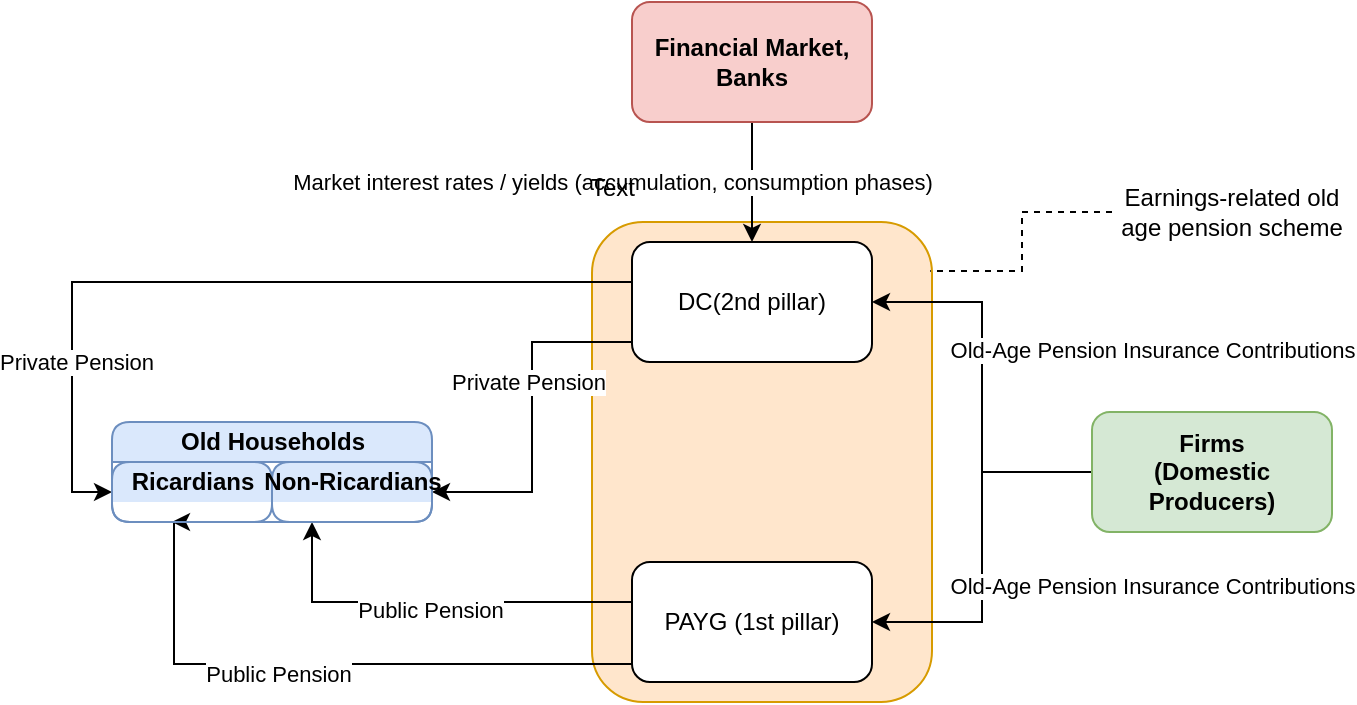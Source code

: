 <mxfile version="21.5.0" type="github">
  <diagram name="Page-1" id="LwMxt5M3QZReajfU4tTn">
    <mxGraphModel dx="1052" dy="485" grid="1" gridSize="10" guides="1" tooltips="1" connect="1" arrows="1" fold="1" page="1" pageScale="1" pageWidth="1100" pageHeight="850" math="0" shadow="0">
      <root>
        <mxCell id="0" />
        <mxCell id="1" parent="0" />
        <mxCell id="EisD5hn6fB4nwtun36Or-26" value="" style="rounded=1;whiteSpace=wrap;html=1;fillColor=#ffe6cc;strokeColor=#d79b00;" vertex="1" parent="1">
          <mxGeometry x="350" y="120" width="170" height="240" as="geometry" />
        </mxCell>
        <mxCell id="EisD5hn6fB4nwtun36Or-17" style="edgeStyle=orthogonalEdgeStyle;rounded=0;orthogonalLoop=1;jettySize=auto;html=1;entryX=0.25;entryY=1;entryDx=0;entryDy=0;" edge="1" parent="1" source="EisD5hn6fB4nwtun36Or-1" target="EisD5hn6fB4nwtun36Or-7">
          <mxGeometry relative="1" as="geometry">
            <Array as="points">
              <mxPoint x="210" y="310" />
            </Array>
          </mxGeometry>
        </mxCell>
        <mxCell id="EisD5hn6fB4nwtun36Or-25" value="Public Pension" style="edgeLabel;html=1;align=center;verticalAlign=middle;resizable=0;points=[];" vertex="1" connectable="0" parent="EisD5hn6fB4nwtun36Or-17">
          <mxGeometry x="0.016" y="4" relative="1" as="geometry">
            <mxPoint as="offset" />
          </mxGeometry>
        </mxCell>
        <mxCell id="EisD5hn6fB4nwtun36Or-20" style="edgeStyle=orthogonalEdgeStyle;rounded=0;orthogonalLoop=1;jettySize=auto;html=1;" edge="1" parent="1">
          <mxGeometry relative="1" as="geometry">
            <mxPoint x="140" y="270" as="targetPoint" />
            <mxPoint x="370" y="340" as="sourcePoint" />
            <Array as="points">
              <mxPoint x="370" y="341" />
              <mxPoint x="141" y="341" />
            </Array>
          </mxGeometry>
        </mxCell>
        <mxCell id="EisD5hn6fB4nwtun36Or-24" value="Public Pension" style="edgeLabel;html=1;align=center;verticalAlign=middle;resizable=0;points=[];" vertex="1" connectable="0" parent="EisD5hn6fB4nwtun36Or-20">
          <mxGeometry x="0.18" y="5" relative="1" as="geometry">
            <mxPoint as="offset" />
          </mxGeometry>
        </mxCell>
        <mxCell id="EisD5hn6fB4nwtun36Or-1" value="PAYG (1st pillar)" style="rounded=1;whiteSpace=wrap;html=1;" vertex="1" parent="1">
          <mxGeometry x="370" y="290" width="120" height="60" as="geometry" />
        </mxCell>
        <mxCell id="EisD5hn6fB4nwtun36Or-18" style="edgeStyle=orthogonalEdgeStyle;rounded=0;orthogonalLoop=1;jettySize=auto;html=1;entryX=1;entryY=0.5;entryDx=0;entryDy=0;" edge="1" parent="1" source="EisD5hn6fB4nwtun36Or-2" target="EisD5hn6fB4nwtun36Or-7">
          <mxGeometry relative="1" as="geometry">
            <Array as="points">
              <mxPoint x="320" y="180" />
              <mxPoint x="320" y="255" />
            </Array>
          </mxGeometry>
        </mxCell>
        <mxCell id="EisD5hn6fB4nwtun36Or-21" value="Private Pension" style="edgeLabel;html=1;align=center;verticalAlign=middle;resizable=0;points=[];" vertex="1" connectable="0" parent="EisD5hn6fB4nwtun36Or-18">
          <mxGeometry x="-0.202" y="-2" relative="1" as="geometry">
            <mxPoint as="offset" />
          </mxGeometry>
        </mxCell>
        <mxCell id="EisD5hn6fB4nwtun36Or-19" style="edgeStyle=orthogonalEdgeStyle;rounded=0;orthogonalLoop=1;jettySize=auto;html=1;entryX=0;entryY=0.5;entryDx=0;entryDy=0;" edge="1" parent="1" source="EisD5hn6fB4nwtun36Or-2" target="EisD5hn6fB4nwtun36Or-6">
          <mxGeometry relative="1" as="geometry">
            <Array as="points">
              <mxPoint x="90" y="150" />
              <mxPoint x="90" y="255" />
            </Array>
          </mxGeometry>
        </mxCell>
        <mxCell id="EisD5hn6fB4nwtun36Or-22" value="Private Pension" style="edgeLabel;html=1;align=center;verticalAlign=middle;resizable=0;points=[];" vertex="1" connectable="0" parent="EisD5hn6fB4nwtun36Or-19">
          <mxGeometry x="0.579" y="2" relative="1" as="geometry">
            <mxPoint as="offset" />
          </mxGeometry>
        </mxCell>
        <mxCell id="EisD5hn6fB4nwtun36Or-2" value="DC(2nd pillar)" style="rounded=1;whiteSpace=wrap;html=1;" vertex="1" parent="1">
          <mxGeometry x="370" y="130" width="120" height="60" as="geometry" />
        </mxCell>
        <mxCell id="EisD5hn6fB4nwtun36Or-8" style="edgeStyle=orthogonalEdgeStyle;rounded=0;orthogonalLoop=1;jettySize=auto;html=1;entryX=1;entryY=0.5;entryDx=0;entryDy=0;" edge="1" parent="1" source="EisD5hn6fB4nwtun36Or-3" target="EisD5hn6fB4nwtun36Or-2">
          <mxGeometry relative="1" as="geometry" />
        </mxCell>
        <mxCell id="EisD5hn6fB4nwtun36Or-10" value="Old-Age Pension Insurance Contributions" style="edgeLabel;html=1;align=center;verticalAlign=middle;resizable=0;points=[];" vertex="1" connectable="0" parent="EisD5hn6fB4nwtun36Or-8">
          <mxGeometry x="0.192" y="2" relative="1" as="geometry">
            <mxPoint x="87" as="offset" />
          </mxGeometry>
        </mxCell>
        <mxCell id="EisD5hn6fB4nwtun36Or-15" style="edgeStyle=orthogonalEdgeStyle;rounded=0;orthogonalLoop=1;jettySize=auto;html=1;entryX=1;entryY=0.5;entryDx=0;entryDy=0;" edge="1" parent="1" source="EisD5hn6fB4nwtun36Or-3" target="EisD5hn6fB4nwtun36Or-1">
          <mxGeometry relative="1" as="geometry">
            <mxPoint x="492" y="310" as="targetPoint" />
          </mxGeometry>
        </mxCell>
        <mxCell id="EisD5hn6fB4nwtun36Or-16" value="Old-Age Pension Insurance Contributions" style="edgeLabel;html=1;align=center;verticalAlign=middle;resizable=0;points=[];" vertex="1" connectable="0" parent="EisD5hn6fB4nwtun36Or-15">
          <mxGeometry x="0.209" y="-3" relative="1" as="geometry">
            <mxPoint x="88" as="offset" />
          </mxGeometry>
        </mxCell>
        <mxCell id="EisD5hn6fB4nwtun36Or-3" value="Firms &lt;br&gt;(Domestic Producers)" style="rounded=1;whiteSpace=wrap;html=1;fillColor=#d5e8d4;strokeColor=#82b366;fontStyle=1" vertex="1" parent="1">
          <mxGeometry x="600" y="215" width="120" height="60" as="geometry" />
        </mxCell>
        <mxCell id="EisD5hn6fB4nwtun36Or-5" value="Old Households" style="swimlane;childLayout=stackLayout;resizeParent=1;resizeParentMax=0;startSize=20;html=1;rounded=1;fillColor=#dae8fc;strokeColor=#6c8ebf;" vertex="1" parent="1">
          <mxGeometry x="110" y="220" width="160" height="50" as="geometry" />
        </mxCell>
        <mxCell id="EisD5hn6fB4nwtun36Or-6" value="Ricardians" style="swimlane;startSize=20;html=1;swimlaneLine=0;rounded=1;fillColor=#dae8fc;strokeColor=#6c8ebf;" vertex="1" parent="EisD5hn6fB4nwtun36Or-5">
          <mxGeometry y="20" width="80" height="30" as="geometry" />
        </mxCell>
        <mxCell id="EisD5hn6fB4nwtun36Or-7" value="Non-Ricardians" style="swimlane;startSize=20;html=1;swimlaneLine=0;rounded=1;fillColor=#dae8fc;strokeColor=#6c8ebf;" vertex="1" parent="EisD5hn6fB4nwtun36Or-5">
          <mxGeometry x="80" y="20" width="80" height="30" as="geometry" />
        </mxCell>
        <mxCell id="EisD5hn6fB4nwtun36Or-13" value="Market interest rates / yields (accumulation, consumption phases)" style="edgeStyle=orthogonalEdgeStyle;rounded=0;orthogonalLoop=1;jettySize=auto;html=1;" edge="1" parent="1" source="EisD5hn6fB4nwtun36Or-12" target="EisD5hn6fB4nwtun36Or-2">
          <mxGeometry y="-70" relative="1" as="geometry">
            <Array as="points">
              <mxPoint x="430" y="100" />
              <mxPoint x="430" y="100" />
            </Array>
            <mxPoint as="offset" />
          </mxGeometry>
        </mxCell>
        <mxCell id="EisD5hn6fB4nwtun36Or-12" value="Financial Market,&lt;br&gt;Banks" style="rounded=1;whiteSpace=wrap;html=1;fillColor=#f8cecc;strokeColor=#b85450;fontStyle=1" vertex="1" parent="1">
          <mxGeometry x="370" y="10" width="120" height="60" as="geometry" />
        </mxCell>
        <mxCell id="EisD5hn6fB4nwtun36Or-14" value="Text" style="text;html=1;align=center;verticalAlign=middle;resizable=0;points=[];autosize=1;strokeColor=none;fillColor=none;" vertex="1" parent="1">
          <mxGeometry x="335" y="88" width="50" height="30" as="geometry" />
        </mxCell>
        <mxCell id="EisD5hn6fB4nwtun36Or-28" style="edgeStyle=orthogonalEdgeStyle;rounded=0;orthogonalLoop=1;jettySize=auto;html=1;entryX=0.995;entryY=0.102;entryDx=0;entryDy=0;entryPerimeter=0;endArrow=none;endFill=0;dashed=1;" edge="1" parent="1" source="EisD5hn6fB4nwtun36Or-27" target="EisD5hn6fB4nwtun36Or-26">
          <mxGeometry relative="1" as="geometry" />
        </mxCell>
        <mxCell id="EisD5hn6fB4nwtun36Or-27" value="Earnings-related old age pension scheme" style="text;html=1;strokeColor=none;fillColor=none;align=center;verticalAlign=middle;whiteSpace=wrap;rounded=0;" vertex="1" parent="1">
          <mxGeometry x="610" y="100" width="120" height="30" as="geometry" />
        </mxCell>
      </root>
    </mxGraphModel>
  </diagram>
</mxfile>
